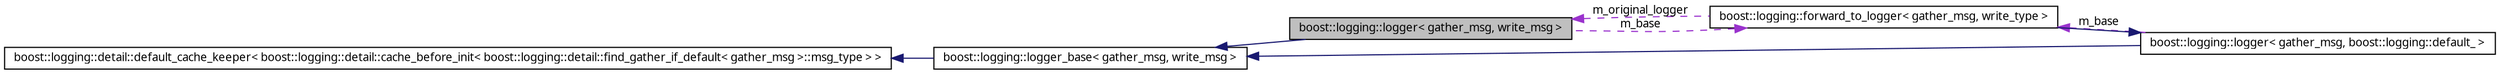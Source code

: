 digraph G
{
  edge [fontname="FreeSans.ttf",fontsize=10,labelfontname="FreeSans.ttf",labelfontsize=10];
  node [fontname="FreeSans.ttf",fontsize=10,shape=record];
  rankdir=LR;
  Node1 [label="boost::logging::logger\< gather_msg, write_msg \>",height=0.2,width=0.4,color="black", fillcolor="grey75", style="filled" fontcolor="black"];
  Node2 -> Node1 [dir=back,color="midnightblue",fontsize=10,style="solid",fontname="FreeSans.ttf"];
  Node2 [label="boost::logging::logger_base\< gather_msg, write_msg \>",height=0.2,width=0.4,color="black", fillcolor="white", style="filled",URL="$structboost_1_1logging_1_1logger__base.html"];
  Node3 -> Node2 [dir=back,color="midnightblue",fontsize=10,style="solid",fontname="FreeSans.ttf"];
  Node3 [label="boost::logging::detail::default_cache_keeper\< boost::logging::detail::cache_before_init\< boost::logging::detail::find_gather_if_default\< gather_msg \>::msg_type \> \>",height=0.2,width=0.4,color="black", fillcolor="white", style="filled",URL="$structboost_1_1logging_1_1detail_1_1default__cache__keeper.html",tooltip="default implementation of keeping cache"];
  Node4 -> Node1 [dir=back,color="darkorchid3",fontsize=10,style="dashed",label="m_base",fontname="FreeSans.ttf"];
  Node4 [label="boost::logging::forward_to_logger\< gather_msg, write_type \>",height=0.2,width=0.4,color="black", fillcolor="white", style="filled",URL="$structboost_1_1logging_1_1forward__to__logger.html"];
  Node5 -> Node4 [dir=back,color="midnightblue",fontsize=10,style="solid",fontname="FreeSans.ttf"];
  Node5 [label="boost::logging::logger\< gather_msg, boost::logging::default_ \>",height=0.2,width=0.4,color="black", fillcolor="white", style="filled",URL="$structboost_1_1logging_1_1logger.html",tooltip="The logger class. Every log from your application is an instance of this (see workflow)..."];
  Node2 -> Node5 [dir=back,color="midnightblue",fontsize=10,style="solid",fontname="FreeSans.ttf"];
  Node4 -> Node5 [dir=back,color="darkorchid3",fontsize=10,style="dashed",label="m_base",fontname="FreeSans.ttf"];
  Node1 -> Node4 [dir=back,color="darkorchid3",fontsize=10,style="dashed",label="m_original_logger",fontname="FreeSans.ttf"];
}
